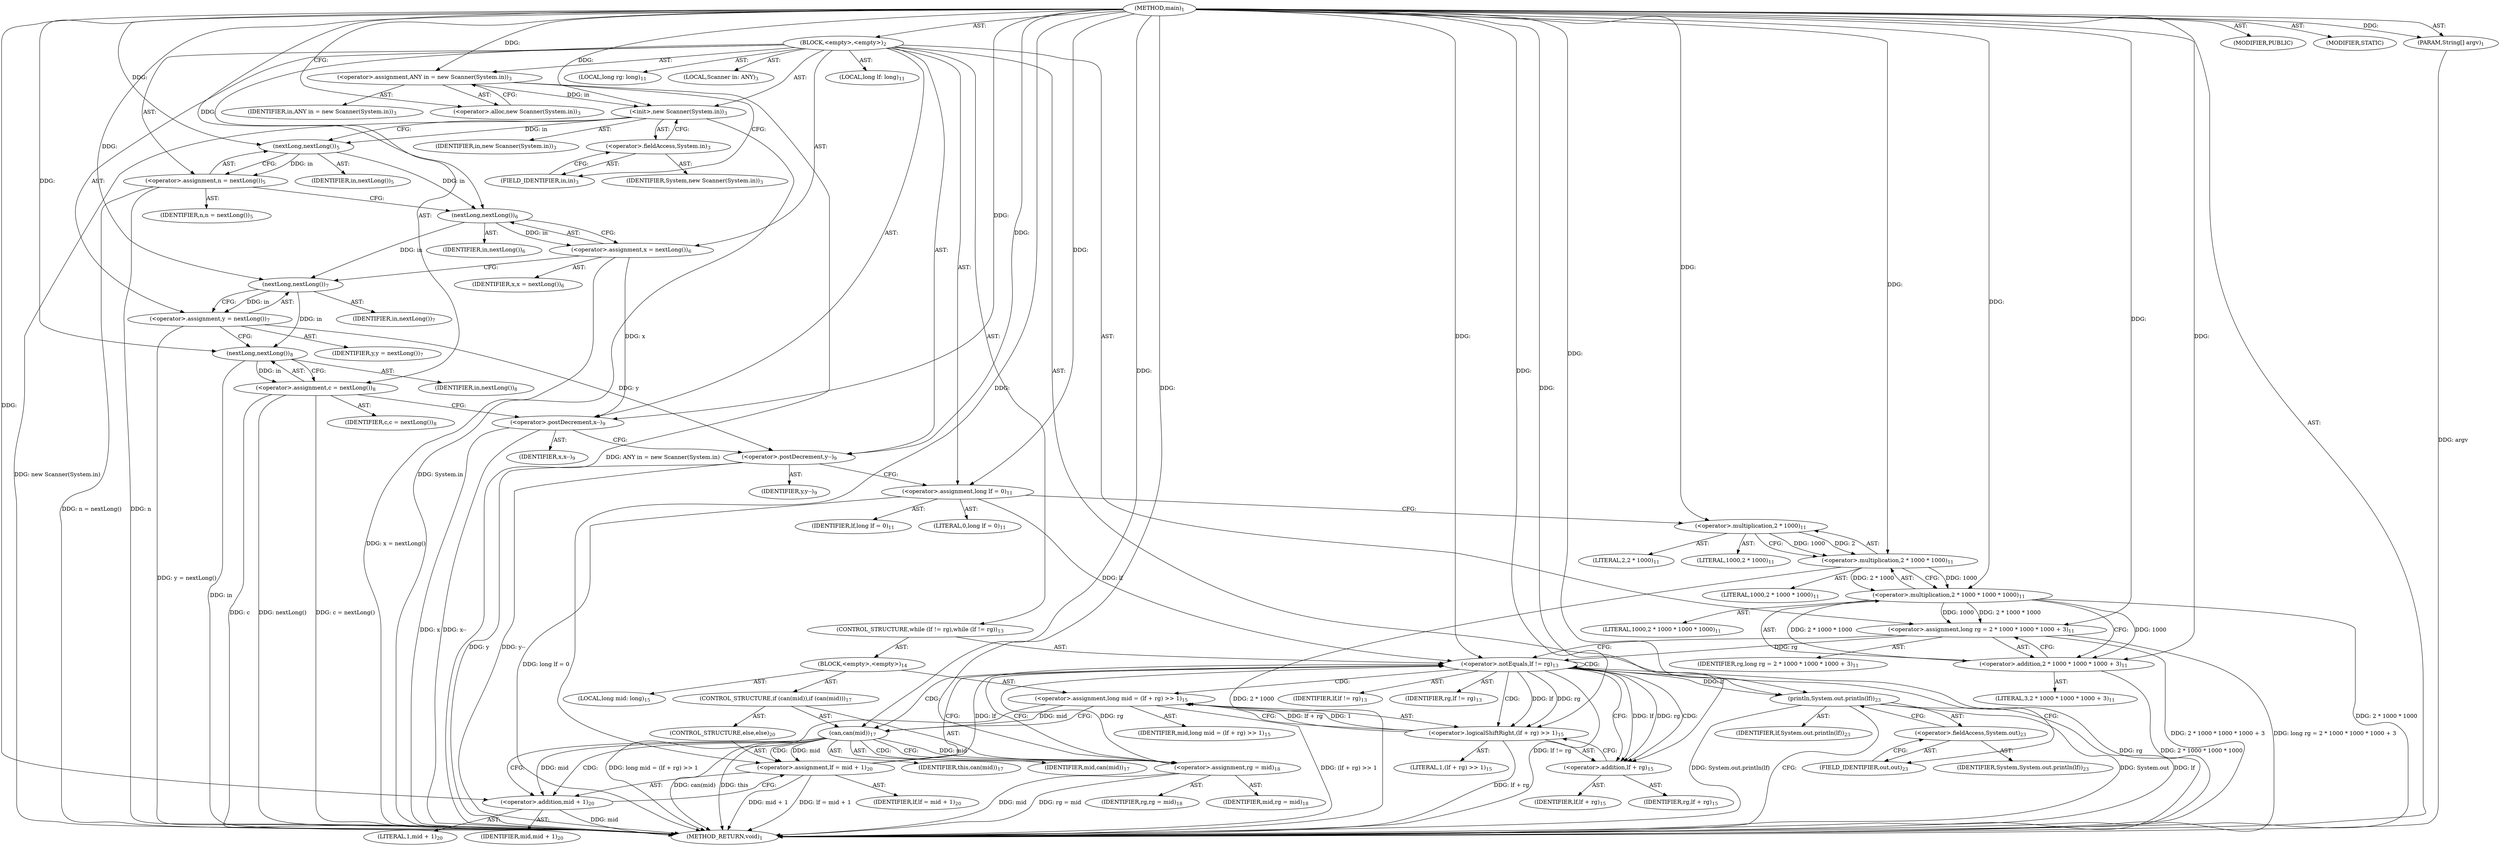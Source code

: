 digraph "main" {  
"19" [label = <(METHOD,main)<SUB>1</SUB>> ]
"20" [label = <(PARAM,String[] argv)<SUB>1</SUB>> ]
"21" [label = <(BLOCK,&lt;empty&gt;,&lt;empty&gt;)<SUB>2</SUB>> ]
"4" [label = <(LOCAL,Scanner in: ANY)<SUB>3</SUB>> ]
"22" [label = <(&lt;operator&gt;.assignment,ANY in = new Scanner(System.in))<SUB>3</SUB>> ]
"23" [label = <(IDENTIFIER,in,ANY in = new Scanner(System.in))<SUB>3</SUB>> ]
"24" [label = <(&lt;operator&gt;.alloc,new Scanner(System.in))<SUB>3</SUB>> ]
"25" [label = <(&lt;init&gt;,new Scanner(System.in))<SUB>3</SUB>> ]
"3" [label = <(IDENTIFIER,in,new Scanner(System.in))<SUB>3</SUB>> ]
"26" [label = <(&lt;operator&gt;.fieldAccess,System.in)<SUB>3</SUB>> ]
"27" [label = <(IDENTIFIER,System,new Scanner(System.in))<SUB>3</SUB>> ]
"28" [label = <(FIELD_IDENTIFIER,in,in)<SUB>3</SUB>> ]
"29" [label = <(&lt;operator&gt;.assignment,n = nextLong())<SUB>5</SUB>> ]
"30" [label = <(IDENTIFIER,n,n = nextLong())<SUB>5</SUB>> ]
"31" [label = <(nextLong,nextLong())<SUB>5</SUB>> ]
"32" [label = <(IDENTIFIER,in,nextLong())<SUB>5</SUB>> ]
"33" [label = <(&lt;operator&gt;.assignment,x = nextLong())<SUB>6</SUB>> ]
"34" [label = <(IDENTIFIER,x,x = nextLong())<SUB>6</SUB>> ]
"35" [label = <(nextLong,nextLong())<SUB>6</SUB>> ]
"36" [label = <(IDENTIFIER,in,nextLong())<SUB>6</SUB>> ]
"37" [label = <(&lt;operator&gt;.assignment,y = nextLong())<SUB>7</SUB>> ]
"38" [label = <(IDENTIFIER,y,y = nextLong())<SUB>7</SUB>> ]
"39" [label = <(nextLong,nextLong())<SUB>7</SUB>> ]
"40" [label = <(IDENTIFIER,in,nextLong())<SUB>7</SUB>> ]
"41" [label = <(&lt;operator&gt;.assignment,c = nextLong())<SUB>8</SUB>> ]
"42" [label = <(IDENTIFIER,c,c = nextLong())<SUB>8</SUB>> ]
"43" [label = <(nextLong,nextLong())<SUB>8</SUB>> ]
"44" [label = <(IDENTIFIER,in,nextLong())<SUB>8</SUB>> ]
"45" [label = <(&lt;operator&gt;.postDecrement,x--)<SUB>9</SUB>> ]
"46" [label = <(IDENTIFIER,x,x--)<SUB>9</SUB>> ]
"47" [label = <(&lt;operator&gt;.postDecrement,y--)<SUB>9</SUB>> ]
"48" [label = <(IDENTIFIER,y,y--)<SUB>9</SUB>> ]
"49" [label = <(LOCAL,long lf: long)<SUB>11</SUB>> ]
"50" [label = <(LOCAL,long rg: long)<SUB>11</SUB>> ]
"51" [label = <(&lt;operator&gt;.assignment,long lf = 0)<SUB>11</SUB>> ]
"52" [label = <(IDENTIFIER,lf,long lf = 0)<SUB>11</SUB>> ]
"53" [label = <(LITERAL,0,long lf = 0)<SUB>11</SUB>> ]
"54" [label = <(&lt;operator&gt;.assignment,long rg = 2 * 1000 * 1000 * 1000 + 3)<SUB>11</SUB>> ]
"55" [label = <(IDENTIFIER,rg,long rg = 2 * 1000 * 1000 * 1000 + 3)<SUB>11</SUB>> ]
"56" [label = <(&lt;operator&gt;.addition,2 * 1000 * 1000 * 1000 + 3)<SUB>11</SUB>> ]
"57" [label = <(&lt;operator&gt;.multiplication,2 * 1000 * 1000 * 1000)<SUB>11</SUB>> ]
"58" [label = <(&lt;operator&gt;.multiplication,2 * 1000 * 1000)<SUB>11</SUB>> ]
"59" [label = <(&lt;operator&gt;.multiplication,2 * 1000)<SUB>11</SUB>> ]
"60" [label = <(LITERAL,2,2 * 1000)<SUB>11</SUB>> ]
"61" [label = <(LITERAL,1000,2 * 1000)<SUB>11</SUB>> ]
"62" [label = <(LITERAL,1000,2 * 1000 * 1000)<SUB>11</SUB>> ]
"63" [label = <(LITERAL,1000,2 * 1000 * 1000 * 1000)<SUB>11</SUB>> ]
"64" [label = <(LITERAL,3,2 * 1000 * 1000 * 1000 + 3)<SUB>11</SUB>> ]
"65" [label = <(CONTROL_STRUCTURE,while (lf != rg),while (lf != rg))<SUB>13</SUB>> ]
"66" [label = <(&lt;operator&gt;.notEquals,lf != rg)<SUB>13</SUB>> ]
"67" [label = <(IDENTIFIER,lf,lf != rg)<SUB>13</SUB>> ]
"68" [label = <(IDENTIFIER,rg,lf != rg)<SUB>13</SUB>> ]
"69" [label = <(BLOCK,&lt;empty&gt;,&lt;empty&gt;)<SUB>14</SUB>> ]
"70" [label = <(LOCAL,long mid: long)<SUB>15</SUB>> ]
"71" [label = <(&lt;operator&gt;.assignment,long mid = (lf + rg) &gt;&gt; 1)<SUB>15</SUB>> ]
"72" [label = <(IDENTIFIER,mid,long mid = (lf + rg) &gt;&gt; 1)<SUB>15</SUB>> ]
"73" [label = <(&lt;operator&gt;.logicalShiftRight,(lf + rg) &gt;&gt; 1)<SUB>15</SUB>> ]
"74" [label = <(&lt;operator&gt;.addition,lf + rg)<SUB>15</SUB>> ]
"75" [label = <(IDENTIFIER,lf,lf + rg)<SUB>15</SUB>> ]
"76" [label = <(IDENTIFIER,rg,lf + rg)<SUB>15</SUB>> ]
"77" [label = <(LITERAL,1,(lf + rg) &gt;&gt; 1)<SUB>15</SUB>> ]
"78" [label = <(CONTROL_STRUCTURE,if (can(mid)),if (can(mid)))<SUB>17</SUB>> ]
"79" [label = <(can,can(mid))<SUB>17</SUB>> ]
"80" [label = <(IDENTIFIER,this,can(mid))<SUB>17</SUB>> ]
"81" [label = <(IDENTIFIER,mid,can(mid))<SUB>17</SUB>> ]
"82" [label = <(&lt;operator&gt;.assignment,rg = mid)<SUB>18</SUB>> ]
"83" [label = <(IDENTIFIER,rg,rg = mid)<SUB>18</SUB>> ]
"84" [label = <(IDENTIFIER,mid,rg = mid)<SUB>18</SUB>> ]
"85" [label = <(CONTROL_STRUCTURE,else,else)<SUB>20</SUB>> ]
"86" [label = <(&lt;operator&gt;.assignment,lf = mid + 1)<SUB>20</SUB>> ]
"87" [label = <(IDENTIFIER,lf,lf = mid + 1)<SUB>20</SUB>> ]
"88" [label = <(&lt;operator&gt;.addition,mid + 1)<SUB>20</SUB>> ]
"89" [label = <(IDENTIFIER,mid,mid + 1)<SUB>20</SUB>> ]
"90" [label = <(LITERAL,1,mid + 1)<SUB>20</SUB>> ]
"91" [label = <(println,System.out.println(lf))<SUB>23</SUB>> ]
"92" [label = <(&lt;operator&gt;.fieldAccess,System.out)<SUB>23</SUB>> ]
"93" [label = <(IDENTIFIER,System,System.out.println(lf))<SUB>23</SUB>> ]
"94" [label = <(FIELD_IDENTIFIER,out,out)<SUB>23</SUB>> ]
"95" [label = <(IDENTIFIER,lf,System.out.println(lf))<SUB>23</SUB>> ]
"96" [label = <(MODIFIER,PUBLIC)> ]
"97" [label = <(MODIFIER,STATIC)> ]
"98" [label = <(METHOD_RETURN,void)<SUB>1</SUB>> ]
  "19" -> "20"  [ label = "AST: "] 
  "19" -> "21"  [ label = "AST: "] 
  "19" -> "96"  [ label = "AST: "] 
  "19" -> "97"  [ label = "AST: "] 
  "19" -> "98"  [ label = "AST: "] 
  "21" -> "4"  [ label = "AST: "] 
  "21" -> "22"  [ label = "AST: "] 
  "21" -> "25"  [ label = "AST: "] 
  "21" -> "29"  [ label = "AST: "] 
  "21" -> "33"  [ label = "AST: "] 
  "21" -> "37"  [ label = "AST: "] 
  "21" -> "41"  [ label = "AST: "] 
  "21" -> "45"  [ label = "AST: "] 
  "21" -> "47"  [ label = "AST: "] 
  "21" -> "49"  [ label = "AST: "] 
  "21" -> "50"  [ label = "AST: "] 
  "21" -> "51"  [ label = "AST: "] 
  "21" -> "54"  [ label = "AST: "] 
  "21" -> "65"  [ label = "AST: "] 
  "21" -> "91"  [ label = "AST: "] 
  "22" -> "23"  [ label = "AST: "] 
  "22" -> "24"  [ label = "AST: "] 
  "25" -> "3"  [ label = "AST: "] 
  "25" -> "26"  [ label = "AST: "] 
  "26" -> "27"  [ label = "AST: "] 
  "26" -> "28"  [ label = "AST: "] 
  "29" -> "30"  [ label = "AST: "] 
  "29" -> "31"  [ label = "AST: "] 
  "31" -> "32"  [ label = "AST: "] 
  "33" -> "34"  [ label = "AST: "] 
  "33" -> "35"  [ label = "AST: "] 
  "35" -> "36"  [ label = "AST: "] 
  "37" -> "38"  [ label = "AST: "] 
  "37" -> "39"  [ label = "AST: "] 
  "39" -> "40"  [ label = "AST: "] 
  "41" -> "42"  [ label = "AST: "] 
  "41" -> "43"  [ label = "AST: "] 
  "43" -> "44"  [ label = "AST: "] 
  "45" -> "46"  [ label = "AST: "] 
  "47" -> "48"  [ label = "AST: "] 
  "51" -> "52"  [ label = "AST: "] 
  "51" -> "53"  [ label = "AST: "] 
  "54" -> "55"  [ label = "AST: "] 
  "54" -> "56"  [ label = "AST: "] 
  "56" -> "57"  [ label = "AST: "] 
  "56" -> "64"  [ label = "AST: "] 
  "57" -> "58"  [ label = "AST: "] 
  "57" -> "63"  [ label = "AST: "] 
  "58" -> "59"  [ label = "AST: "] 
  "58" -> "62"  [ label = "AST: "] 
  "59" -> "60"  [ label = "AST: "] 
  "59" -> "61"  [ label = "AST: "] 
  "65" -> "66"  [ label = "AST: "] 
  "65" -> "69"  [ label = "AST: "] 
  "66" -> "67"  [ label = "AST: "] 
  "66" -> "68"  [ label = "AST: "] 
  "69" -> "70"  [ label = "AST: "] 
  "69" -> "71"  [ label = "AST: "] 
  "69" -> "78"  [ label = "AST: "] 
  "71" -> "72"  [ label = "AST: "] 
  "71" -> "73"  [ label = "AST: "] 
  "73" -> "74"  [ label = "AST: "] 
  "73" -> "77"  [ label = "AST: "] 
  "74" -> "75"  [ label = "AST: "] 
  "74" -> "76"  [ label = "AST: "] 
  "78" -> "79"  [ label = "AST: "] 
  "78" -> "82"  [ label = "AST: "] 
  "78" -> "85"  [ label = "AST: "] 
  "79" -> "80"  [ label = "AST: "] 
  "79" -> "81"  [ label = "AST: "] 
  "82" -> "83"  [ label = "AST: "] 
  "82" -> "84"  [ label = "AST: "] 
  "85" -> "86"  [ label = "AST: "] 
  "86" -> "87"  [ label = "AST: "] 
  "86" -> "88"  [ label = "AST: "] 
  "88" -> "89"  [ label = "AST: "] 
  "88" -> "90"  [ label = "AST: "] 
  "91" -> "92"  [ label = "AST: "] 
  "91" -> "95"  [ label = "AST: "] 
  "92" -> "93"  [ label = "AST: "] 
  "92" -> "94"  [ label = "AST: "] 
  "22" -> "28"  [ label = "CFG: "] 
  "25" -> "31"  [ label = "CFG: "] 
  "29" -> "35"  [ label = "CFG: "] 
  "33" -> "39"  [ label = "CFG: "] 
  "37" -> "43"  [ label = "CFG: "] 
  "41" -> "45"  [ label = "CFG: "] 
  "45" -> "47"  [ label = "CFG: "] 
  "47" -> "51"  [ label = "CFG: "] 
  "51" -> "59"  [ label = "CFG: "] 
  "54" -> "66"  [ label = "CFG: "] 
  "91" -> "98"  [ label = "CFG: "] 
  "24" -> "22"  [ label = "CFG: "] 
  "26" -> "25"  [ label = "CFG: "] 
  "31" -> "29"  [ label = "CFG: "] 
  "35" -> "33"  [ label = "CFG: "] 
  "39" -> "37"  [ label = "CFG: "] 
  "43" -> "41"  [ label = "CFG: "] 
  "56" -> "54"  [ label = "CFG: "] 
  "66" -> "74"  [ label = "CFG: "] 
  "66" -> "94"  [ label = "CFG: "] 
  "92" -> "91"  [ label = "CFG: "] 
  "28" -> "26"  [ label = "CFG: "] 
  "57" -> "56"  [ label = "CFG: "] 
  "71" -> "79"  [ label = "CFG: "] 
  "94" -> "92"  [ label = "CFG: "] 
  "58" -> "57"  [ label = "CFG: "] 
  "73" -> "71"  [ label = "CFG: "] 
  "79" -> "82"  [ label = "CFG: "] 
  "79" -> "88"  [ label = "CFG: "] 
  "82" -> "66"  [ label = "CFG: "] 
  "59" -> "58"  [ label = "CFG: "] 
  "74" -> "73"  [ label = "CFG: "] 
  "86" -> "66"  [ label = "CFG: "] 
  "88" -> "86"  [ label = "CFG: "] 
  "19" -> "24"  [ label = "CFG: "] 
  "20" -> "98"  [ label = "DDG: argv"] 
  "22" -> "98"  [ label = "DDG: ANY in = new Scanner(System.in)"] 
  "25" -> "98"  [ label = "DDG: System.in"] 
  "25" -> "98"  [ label = "DDG: new Scanner(System.in)"] 
  "29" -> "98"  [ label = "DDG: n = nextLong()"] 
  "33" -> "98"  [ label = "DDG: x = nextLong()"] 
  "37" -> "98"  [ label = "DDG: y = nextLong()"] 
  "43" -> "98"  [ label = "DDG: in"] 
  "41" -> "98"  [ label = "DDG: nextLong()"] 
  "41" -> "98"  [ label = "DDG: c = nextLong()"] 
  "45" -> "98"  [ label = "DDG: x"] 
  "45" -> "98"  [ label = "DDG: x--"] 
  "47" -> "98"  [ label = "DDG: y"] 
  "47" -> "98"  [ label = "DDG: y--"] 
  "51" -> "98"  [ label = "DDG: long lf = 0"] 
  "58" -> "98"  [ label = "DDG: 2 * 1000"] 
  "57" -> "98"  [ label = "DDG: 2 * 1000 * 1000"] 
  "56" -> "98"  [ label = "DDG: 2 * 1000 * 1000 * 1000"] 
  "54" -> "98"  [ label = "DDG: 2 * 1000 * 1000 * 1000 + 3"] 
  "54" -> "98"  [ label = "DDG: long rg = 2 * 1000 * 1000 * 1000 + 3"] 
  "66" -> "98"  [ label = "DDG: rg"] 
  "66" -> "98"  [ label = "DDG: lf != rg"] 
  "91" -> "98"  [ label = "DDG: System.out"] 
  "91" -> "98"  [ label = "DDG: lf"] 
  "91" -> "98"  [ label = "DDG: System.out.println(lf)"] 
  "73" -> "98"  [ label = "DDG: lf + rg"] 
  "71" -> "98"  [ label = "DDG: (lf + rg) &gt;&gt; 1"] 
  "71" -> "98"  [ label = "DDG: long mid = (lf + rg) &gt;&gt; 1"] 
  "79" -> "98"  [ label = "DDG: can(mid)"] 
  "88" -> "98"  [ label = "DDG: mid"] 
  "86" -> "98"  [ label = "DDG: mid + 1"] 
  "86" -> "98"  [ label = "DDG: lf = mid + 1"] 
  "82" -> "98"  [ label = "DDG: mid"] 
  "82" -> "98"  [ label = "DDG: rg = mid"] 
  "79" -> "98"  [ label = "DDG: this"] 
  "41" -> "98"  [ label = "DDG: c"] 
  "29" -> "98"  [ label = "DDG: n"] 
  "19" -> "20"  [ label = "DDG: "] 
  "19" -> "22"  [ label = "DDG: "] 
  "31" -> "29"  [ label = "DDG: in"] 
  "35" -> "33"  [ label = "DDG: in"] 
  "39" -> "37"  [ label = "DDG: in"] 
  "43" -> "41"  [ label = "DDG: in"] 
  "19" -> "51"  [ label = "DDG: "] 
  "57" -> "54"  [ label = "DDG: 2 * 1000 * 1000"] 
  "57" -> "54"  [ label = "DDG: 1000"] 
  "19" -> "54"  [ label = "DDG: "] 
  "22" -> "25"  [ label = "DDG: in"] 
  "19" -> "25"  [ label = "DDG: "] 
  "33" -> "45"  [ label = "DDG: x"] 
  "19" -> "45"  [ label = "DDG: "] 
  "37" -> "47"  [ label = "DDG: y"] 
  "19" -> "47"  [ label = "DDG: "] 
  "66" -> "91"  [ label = "DDG: lf"] 
  "19" -> "91"  [ label = "DDG: "] 
  "25" -> "31"  [ label = "DDG: in"] 
  "19" -> "31"  [ label = "DDG: "] 
  "31" -> "35"  [ label = "DDG: in"] 
  "19" -> "35"  [ label = "DDG: "] 
  "35" -> "39"  [ label = "DDG: in"] 
  "19" -> "39"  [ label = "DDG: "] 
  "39" -> "43"  [ label = "DDG: in"] 
  "19" -> "43"  [ label = "DDG: "] 
  "57" -> "56"  [ label = "DDG: 2 * 1000 * 1000"] 
  "57" -> "56"  [ label = "DDG: 1000"] 
  "19" -> "56"  [ label = "DDG: "] 
  "51" -> "66"  [ label = "DDG: lf"] 
  "86" -> "66"  [ label = "DDG: lf"] 
  "19" -> "66"  [ label = "DDG: "] 
  "54" -> "66"  [ label = "DDG: rg"] 
  "82" -> "66"  [ label = "DDG: rg"] 
  "73" -> "71"  [ label = "DDG: lf + rg"] 
  "73" -> "71"  [ label = "DDG: 1"] 
  "58" -> "57"  [ label = "DDG: 2 * 1000"] 
  "58" -> "57"  [ label = "DDG: 1000"] 
  "19" -> "57"  [ label = "DDG: "] 
  "79" -> "82"  [ label = "DDG: mid"] 
  "19" -> "82"  [ label = "DDG: "] 
  "59" -> "58"  [ label = "DDG: 2"] 
  "59" -> "58"  [ label = "DDG: 1000"] 
  "19" -> "58"  [ label = "DDG: "] 
  "66" -> "73"  [ label = "DDG: lf"] 
  "19" -> "73"  [ label = "DDG: "] 
  "66" -> "73"  [ label = "DDG: rg"] 
  "19" -> "79"  [ label = "DDG: "] 
  "71" -> "79"  [ label = "DDG: mid"] 
  "79" -> "86"  [ label = "DDG: mid"] 
  "19" -> "86"  [ label = "DDG: "] 
  "19" -> "59"  [ label = "DDG: "] 
  "66" -> "74"  [ label = "DDG: lf"] 
  "19" -> "74"  [ label = "DDG: "] 
  "66" -> "74"  [ label = "DDG: rg"] 
  "79" -> "88"  [ label = "DDG: mid"] 
  "19" -> "88"  [ label = "DDG: "] 
  "66" -> "73"  [ label = "CDG: "] 
  "66" -> "66"  [ label = "CDG: "] 
  "66" -> "71"  [ label = "CDG: "] 
  "66" -> "74"  [ label = "CDG: "] 
  "66" -> "79"  [ label = "CDG: "] 
  "79" -> "82"  [ label = "CDG: "] 
  "79" -> "88"  [ label = "CDG: "] 
  "79" -> "86"  [ label = "CDG: "] 
}
